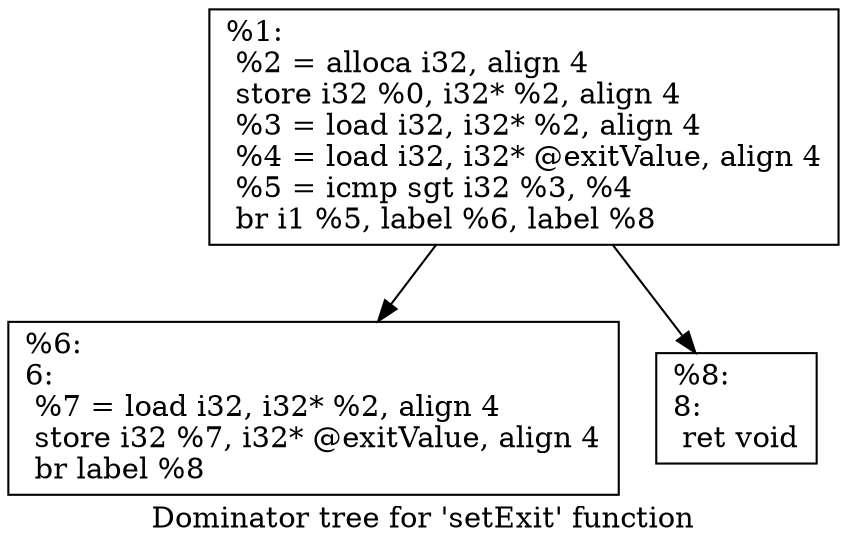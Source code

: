 digraph "Dominator tree for 'setExit' function" {
	label="Dominator tree for 'setExit' function";

	Node0xae0bb0 [shape=record,label="{%1:\l  %2 = alloca i32, align 4\l  store i32 %0, i32* %2, align 4\l  %3 = load i32, i32* %2, align 4\l  %4 = load i32, i32* @exitValue, align 4\l  %5 = icmp sgt i32 %3, %4\l  br i1 %5, label %6, label %8\l}"];
	Node0xae0bb0 -> Node0xa80710;
	Node0xae0bb0 -> Node0xce0d30;
	Node0xa80710 [shape=record,label="{%6:\l6:                                                \l  %7 = load i32, i32* %2, align 4\l  store i32 %7, i32* @exitValue, align 4\l  br label %8\l}"];
	Node0xce0d30 [shape=record,label="{%8:\l8:                                                \l  ret void\l}"];
}
